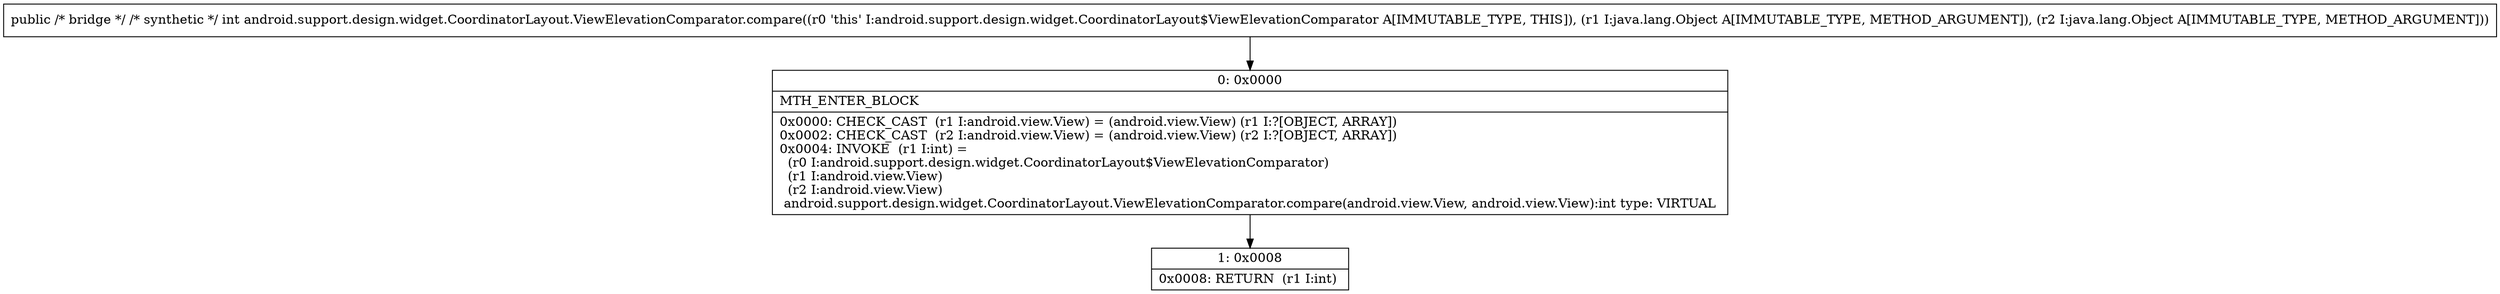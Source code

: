 digraph "CFG forandroid.support.design.widget.CoordinatorLayout.ViewElevationComparator.compare(Ljava\/lang\/Object;Ljava\/lang\/Object;)I" {
Node_0 [shape=record,label="{0\:\ 0x0000|MTH_ENTER_BLOCK\l|0x0000: CHECK_CAST  (r1 I:android.view.View) = (android.view.View) (r1 I:?[OBJECT, ARRAY]) \l0x0002: CHECK_CAST  (r2 I:android.view.View) = (android.view.View) (r2 I:?[OBJECT, ARRAY]) \l0x0004: INVOKE  (r1 I:int) = \l  (r0 I:android.support.design.widget.CoordinatorLayout$ViewElevationComparator)\l  (r1 I:android.view.View)\l  (r2 I:android.view.View)\l android.support.design.widget.CoordinatorLayout.ViewElevationComparator.compare(android.view.View, android.view.View):int type: VIRTUAL \l}"];
Node_1 [shape=record,label="{1\:\ 0x0008|0x0008: RETURN  (r1 I:int) \l}"];
MethodNode[shape=record,label="{public \/* bridge *\/ \/* synthetic *\/ int android.support.design.widget.CoordinatorLayout.ViewElevationComparator.compare((r0 'this' I:android.support.design.widget.CoordinatorLayout$ViewElevationComparator A[IMMUTABLE_TYPE, THIS]), (r1 I:java.lang.Object A[IMMUTABLE_TYPE, METHOD_ARGUMENT]), (r2 I:java.lang.Object A[IMMUTABLE_TYPE, METHOD_ARGUMENT])) }"];
MethodNode -> Node_0;
Node_0 -> Node_1;
}

